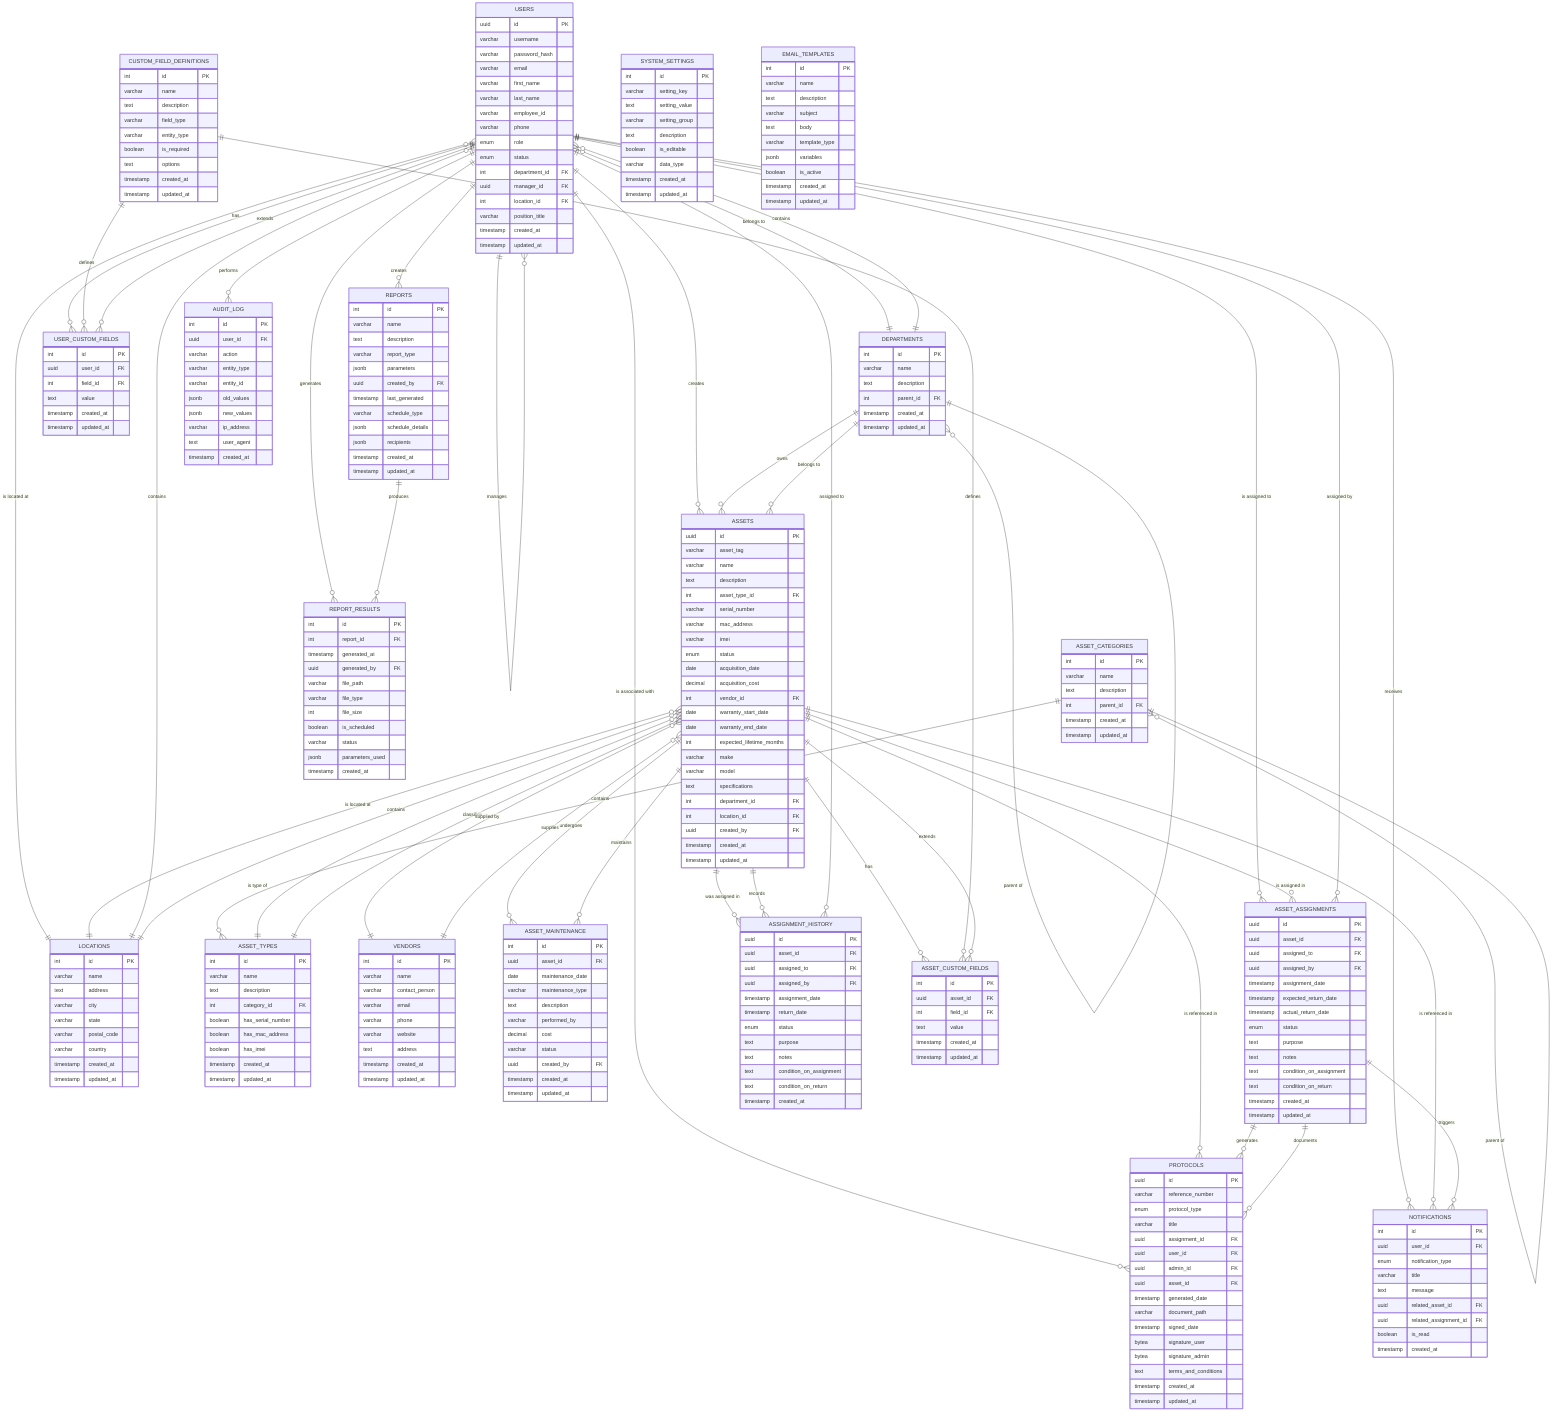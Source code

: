 erDiagram
    USERS {
        uuid id PK
        varchar username
        varchar password_hash
        varchar email
        varchar first_name
        varchar last_name
        varchar employee_id
        varchar phone
        enum role
        enum status
        int department_id FK
        uuid manager_id FK
        int location_id FK
        varchar position_title
        timestamp created_at
        timestamp updated_at
    }
    
    DEPARTMENTS {
        int id PK
        varchar name
        text description
        int parent_id FK
        timestamp created_at
        timestamp updated_at
    }
    
    LOCATIONS {
        int id PK
        varchar name
        text address
        varchar city
        varchar state
        varchar postal_code
        varchar country
        timestamp created_at
        timestamp updated_at
    }
    
    ASSET_CATEGORIES {
        int id PK
        varchar name
        text description
        int parent_id FK
        timestamp created_at
        timestamp updated_at
    }
    
    ASSET_TYPES {
        int id PK
        varchar name
        text description
        int category_id FK
        boolean has_serial_number
        boolean has_mac_address
        boolean has_imei
        timestamp created_at
        timestamp updated_at
    }
    
    VENDORS {
        int id PK
        varchar name
        varchar contact_person
        varchar email
        varchar phone
        varchar website
        text address
        timestamp created_at
        timestamp updated_at
    }
    
    ASSETS {
        uuid id PK
        varchar asset_tag
        varchar name
        text description
        int asset_type_id FK
        varchar serial_number
        varchar mac_address
        varchar imei
        enum status
        date acquisition_date
        decimal acquisition_cost
        int vendor_id FK
        date warranty_start_date
        date warranty_end_date
        int expected_lifetime_months
        varchar make
        varchar model
        text specifications
        int department_id FK
        int location_id FK
        uuid created_by FK
        timestamp created_at
        timestamp updated_at
    }
    
    ASSET_MAINTENANCE {
        int id PK
        uuid asset_id FK
        date maintenance_date
        varchar maintenance_type
        text description
        varchar performed_by
        decimal cost
        varchar status
        uuid created_by FK
        timestamp created_at
        timestamp updated_at
    }
    
    ASSET_ASSIGNMENTS {
        uuid id PK
        uuid asset_id FK
        uuid assigned_to FK
        uuid assigned_by FK
        timestamp assignment_date
        timestamp expected_return_date
        timestamp actual_return_date
        enum status
        text purpose
        text notes
        text condition_on_assignment
        text condition_on_return
        timestamp created_at
        timestamp updated_at
    }
    
    ASSIGNMENT_HISTORY {
        uuid id PK
        uuid asset_id FK
        uuid assigned_to FK
        uuid assigned_by FK
        timestamp assignment_date
        timestamp return_date
        enum status
        text purpose
        text notes
        text condition_on_assignment
        text condition_on_return
        timestamp created_at
    }
    
    PROTOCOLS {
        uuid id PK
        varchar reference_number
        enum protocol_type
        varchar title
        uuid assignment_id FK
        uuid user_id FK
        uuid admin_id FK
        uuid asset_id FK
        timestamp generated_date
        varchar document_path
        timestamp signed_date
        bytea signature_user
        bytea signature_admin
        text terms_and_conditions
        timestamp created_at
        timestamp updated_at
    }
    
    NOTIFICATIONS {
        int id PK
        uuid user_id FK
        enum notification_type
        varchar title
        text message
        uuid related_asset_id FK
        uuid related_assignment_id FK
        boolean is_read
        timestamp created_at
    }
    
    CUSTOM_FIELD_DEFINITIONS {
        int id PK
        varchar name
        text description
        varchar field_type
        varchar entity_type
        boolean is_required
        text options
        timestamp created_at
        timestamp updated_at
    }
    
    ASSET_CUSTOM_FIELDS {
        int id PK
        uuid asset_id FK
        int field_id FK
        text value
        timestamp created_at
        timestamp updated_at
    }
    
    USER_CUSTOM_FIELDS {
        int id PK
        uuid user_id FK
        int field_id FK
        text value
        timestamp created_at
        timestamp updated_at
    }
    
    REPORTS {
        int id PK
        varchar name
        text description
        varchar report_type
        jsonb parameters
        uuid created_by FK
        timestamp last_generated
        varchar schedule_type
        jsonb schedule_details
        jsonb recipients
        timestamp created_at
        timestamp updated_at
    }
    
    REPORT_RESULTS {
        int id PK
        int report_id FK
        timestamp generated_at
        uuid generated_by FK
        varchar file_path
        varchar file_type
        int file_size
        boolean is_scheduled
        varchar status
        jsonb parameters_used
        timestamp created_at
    }
    
    AUDIT_LOG {
        int id PK
        uuid user_id FK
        varchar action
        varchar entity_type
        varchar entity_id
        jsonb old_values
        jsonb new_values
        varchar ip_address
        text user_agent
        timestamp created_at
    }
    
    SYSTEM_SETTINGS {
        int id PK
        varchar setting_key
        text setting_value
        varchar setting_group
        text description
        boolean is_editable
        varchar data_type
        timestamp created_at
        timestamp updated_at
    }
    
    EMAIL_TEMPLATES {
        int id PK
        varchar name
        text description
        varchar subject
        text body
        varchar template_type
        jsonb variables
        boolean is_active
        timestamp created_at
        timestamp updated_at
    }

    USERS ||--o{ ASSET_ASSIGNMENTS : "is assigned to"
    USERS ||--o{ USERS : "manages"
    USERS }o--|| DEPARTMENTS : "belongs to"
    USERS }o--|| LOCATIONS : "is located at"
    USERS ||--o{ PROTOCOLS : "is associated with"
    USERS ||--o{ NOTIFICATIONS : "receives"
    USERS ||--o{ USER_CUSTOM_FIELDS : "has"
    USERS ||--o{ AUDIT_LOG : "performs"
    USERS ||--o{ REPORTS : "creates"
    USERS ||--o{ REPORT_RESULTS : "generates"
    USERS ||--o{ ASSETS : "creates"
    
    DEPARTMENTS ||--o{ USERS : "contains"
    DEPARTMENTS ||--o{ ASSETS : "owns"
    DEPARTMENTS }o--|| DEPARTMENTS : "parent of"
    
    LOCATIONS ||--o{ USERS : "contains"
    LOCATIONS ||--o{ ASSETS : "contains"
    
    ASSET_CATEGORIES ||--o{ ASSET_TYPES : "contains"
    ASSET_CATEGORIES }o--|| ASSET_CATEGORIES : "parent of"
    
    ASSET_TYPES ||--o{ ASSETS : "classifies"
    
    VENDORS ||--o{ ASSETS : "supplies"
    
    ASSETS ||--o{ ASSET_ASSIGNMENTS : "is assigned in"
    ASSETS ||--o{ ASSIGNMENT_HISTORY : "was assigned in"
    ASSETS ||--o{ ASSET_MAINTENANCE : "undergoes"
    ASSETS ||--o{ PROTOCOLS : "is referenced in"
    ASSETS ||--o{ NOTIFICATIONS : "is referenced in"
    ASSETS ||--o{ ASSET_CUSTOM_FIELDS : "has"
    ASSETS }o--|| ASSET_TYPES : "is type of"
    ASSETS }o--|| DEPARTMENTS : "belongs to"
    ASSETS }o--|| LOCATIONS : "is located at"
    ASSETS }o--|| VENDORS : "supplied by"
    
    ASSET_ASSIGNMENTS ||--o{ PROTOCOLS : "generates"
    ASSET_ASSIGNMENTS ||--o{ NOTIFICATIONS : "triggers"
    ASSET_ASSIGNMENTS }o--|| USERS : "assigned by"
    
    ASSET_MAINTENANCE }o--|| ASSETS : "maintains"
    
    ASSIGNMENT_HISTORY }o--|| ASSETS : "records"
    ASSIGNMENT_HISTORY }o--|| USERS : "assigned to"
    
    CUSTOM_FIELD_DEFINITIONS ||--o{ ASSET_CUSTOM_FIELDS : "defines"
    CUSTOM_FIELD_DEFINITIONS ||--o{ USER_CUSTOM_FIELDS : "defines"
    
    ASSET_CUSTOM_FIELDS }o--|| ASSETS : "extends"
    USER_CUSTOM_FIELDS }o--|| USERS : "extends"
    
    REPORTS ||--o{ REPORT_RESULTS : "produces"
    
    PROTOCOLS }o--|| ASSET_ASSIGNMENTS : "documents"